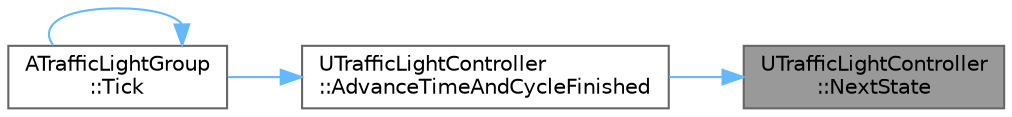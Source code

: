 digraph "UTrafficLightController::NextState"
{
 // INTERACTIVE_SVG=YES
 // LATEX_PDF_SIZE
  bgcolor="transparent";
  edge [fontname=Helvetica,fontsize=10,labelfontname=Helvetica,labelfontsize=10];
  node [fontname=Helvetica,fontsize=10,shape=box,height=0.2,width=0.4];
  rankdir="RL";
  Node1 [id="Node000001",label="UTrafficLightController\l::NextState",height=0.2,width=0.4,color="gray40", fillcolor="grey60", style="filled", fontcolor="black",tooltip=" "];
  Node1 -> Node2 [id="edge1_Node000001_Node000002",dir="back",color="steelblue1",style="solid",tooltip=" "];
  Node2 [id="Node000002",label="UTrafficLightController\l::AdvanceTimeAndCycleFinished",height=0.2,width=0.4,color="grey40", fillcolor="white", style="filled",URL="$d3/d08/classUTrafficLightController.html#a43912ddddab9e9512b179b584a37a21d",tooltip=" "];
  Node2 -> Node3 [id="edge2_Node000002_Node000003",dir="back",color="steelblue1",style="solid",tooltip=" "];
  Node3 [id="Node000003",label="ATrafficLightGroup\l::Tick",height=0.2,width=0.4,color="grey40", fillcolor="white", style="filled",URL="$dd/d12/classATrafficLightGroup.html#a7e7e94e36f48f340dad08a7b16d7ab3d",tooltip=" "];
  Node3 -> Node3 [id="edge3_Node000003_Node000003",dir="back",color="steelblue1",style="solid",tooltip=" "];
}
